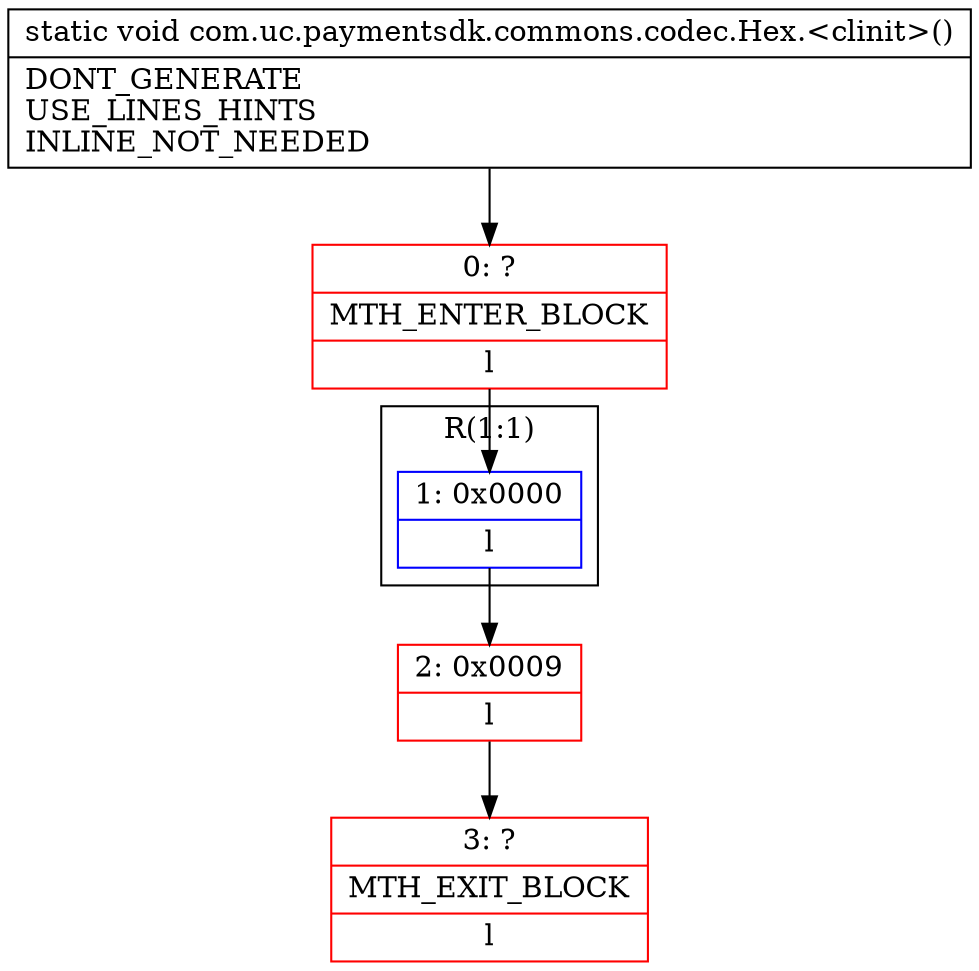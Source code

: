 digraph "CFG forcom.uc.paymentsdk.commons.codec.Hex.\<clinit\>()V" {
subgraph cluster_Region_474333133 {
label = "R(1:1)";
node [shape=record,color=blue];
Node_1 [shape=record,label="{1\:\ 0x0000|l}"];
}
Node_0 [shape=record,color=red,label="{0\:\ ?|MTH_ENTER_BLOCK\l|l}"];
Node_2 [shape=record,color=red,label="{2\:\ 0x0009|l}"];
Node_3 [shape=record,color=red,label="{3\:\ ?|MTH_EXIT_BLOCK\l|l}"];
MethodNode[shape=record,label="{static void com.uc.paymentsdk.commons.codec.Hex.\<clinit\>()  | DONT_GENERATE\lUSE_LINES_HINTS\lINLINE_NOT_NEEDED\l}"];
MethodNode -> Node_0;
Node_1 -> Node_2;
Node_0 -> Node_1;
Node_2 -> Node_3;
}

